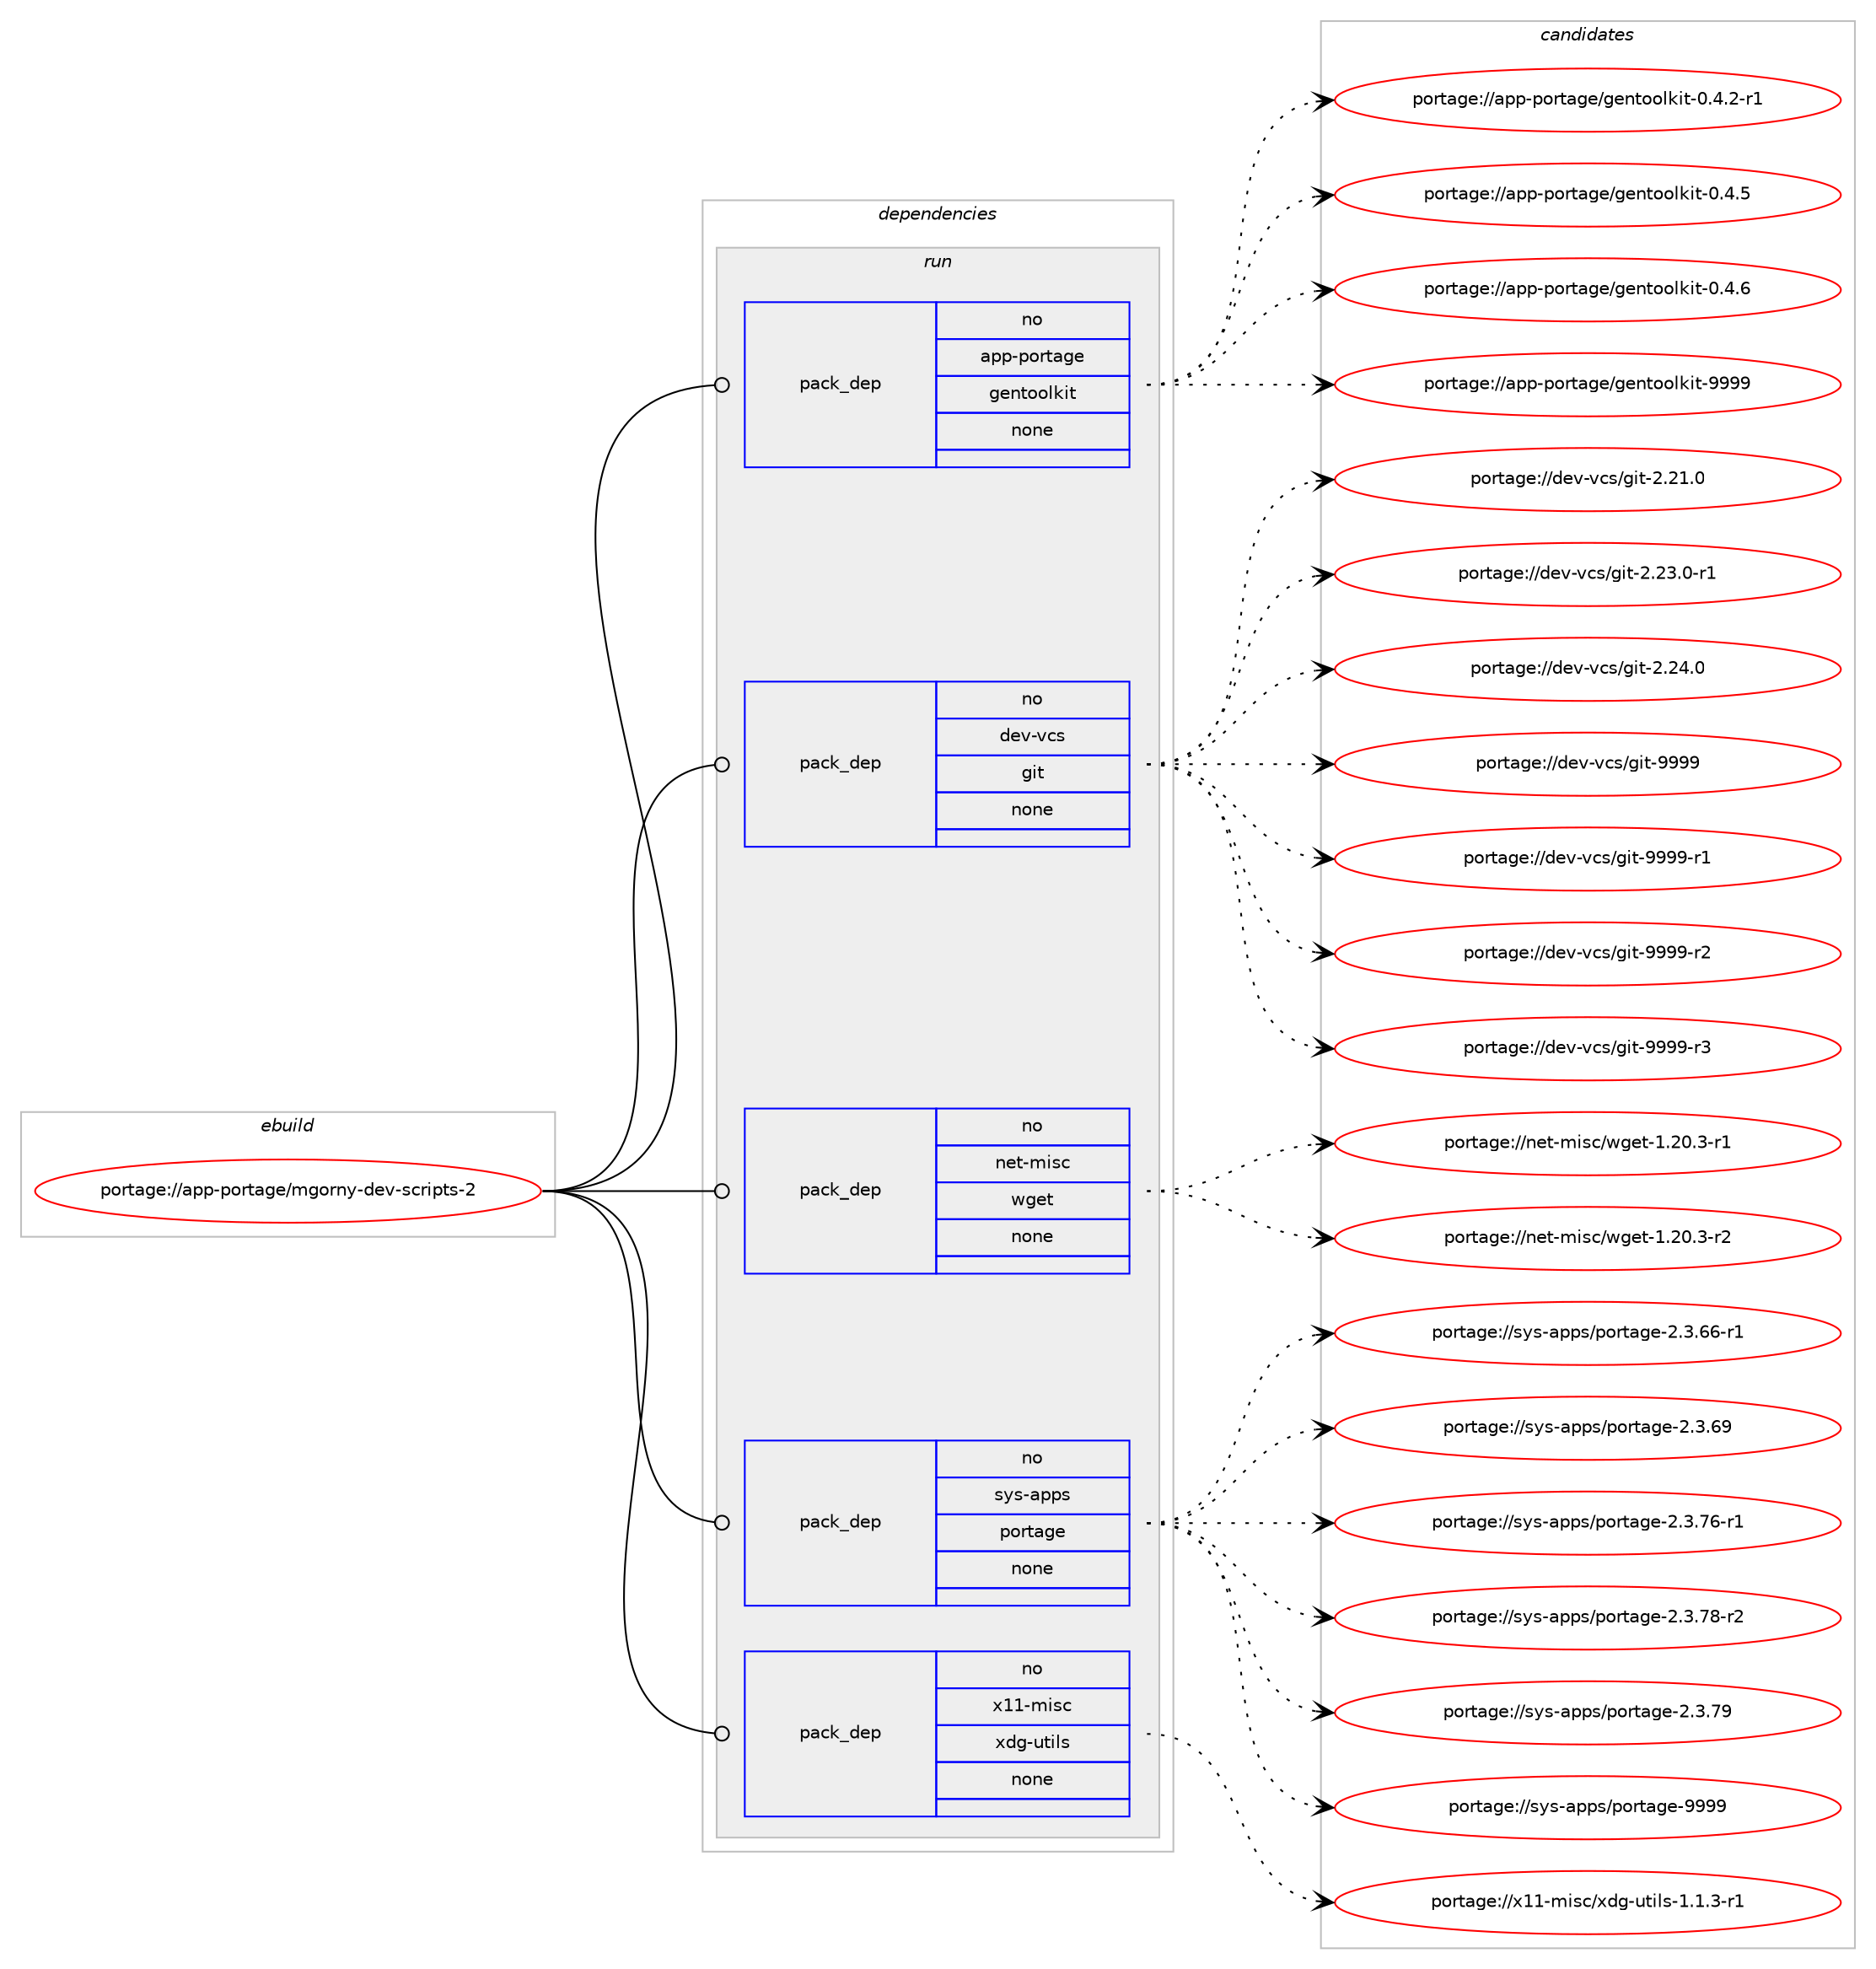 digraph prolog {

# *************
# Graph options
# *************

newrank=true;
concentrate=true;
compound=true;
graph [rankdir=LR,fontname=Helvetica,fontsize=10,ranksep=1.5];#, ranksep=2.5, nodesep=0.2];
edge  [arrowhead=vee];
node  [fontname=Helvetica,fontsize=10];

# **********
# The ebuild
# **********

subgraph cluster_leftcol {
color=gray;
rank=same;
label=<<i>ebuild</i>>;
id [label="portage://app-portage/mgorny-dev-scripts-2", color=red, width=4, href="../app-portage/mgorny-dev-scripts-2.svg"];
}

# ****************
# The dependencies
# ****************

subgraph cluster_midcol {
color=gray;
label=<<i>dependencies</i>>;
subgraph cluster_compile {
fillcolor="#eeeeee";
style=filled;
label=<<i>compile</i>>;
}
subgraph cluster_compileandrun {
fillcolor="#eeeeee";
style=filled;
label=<<i>compile and run</i>>;
}
subgraph cluster_run {
fillcolor="#eeeeee";
style=filled;
label=<<i>run</i>>;
subgraph pack30938 {
dependency41971 [label=<<TABLE BORDER="0" CELLBORDER="1" CELLSPACING="0" CELLPADDING="4" WIDTH="220"><TR><TD ROWSPAN="6" CELLPADDING="30">pack_dep</TD></TR><TR><TD WIDTH="110">no</TD></TR><TR><TD>app-portage</TD></TR><TR><TD>gentoolkit</TD></TR><TR><TD>none</TD></TR><TR><TD></TD></TR></TABLE>>, shape=none, color=blue];
}
id:e -> dependency41971:w [weight=20,style="solid",arrowhead="odot"];
subgraph pack30939 {
dependency41972 [label=<<TABLE BORDER="0" CELLBORDER="1" CELLSPACING="0" CELLPADDING="4" WIDTH="220"><TR><TD ROWSPAN="6" CELLPADDING="30">pack_dep</TD></TR><TR><TD WIDTH="110">no</TD></TR><TR><TD>dev-vcs</TD></TR><TR><TD>git</TD></TR><TR><TD>none</TD></TR><TR><TD></TD></TR></TABLE>>, shape=none, color=blue];
}
id:e -> dependency41972:w [weight=20,style="solid",arrowhead="odot"];
subgraph pack30940 {
dependency41973 [label=<<TABLE BORDER="0" CELLBORDER="1" CELLSPACING="0" CELLPADDING="4" WIDTH="220"><TR><TD ROWSPAN="6" CELLPADDING="30">pack_dep</TD></TR><TR><TD WIDTH="110">no</TD></TR><TR><TD>net-misc</TD></TR><TR><TD>wget</TD></TR><TR><TD>none</TD></TR><TR><TD></TD></TR></TABLE>>, shape=none, color=blue];
}
id:e -> dependency41973:w [weight=20,style="solid",arrowhead="odot"];
subgraph pack30941 {
dependency41974 [label=<<TABLE BORDER="0" CELLBORDER="1" CELLSPACING="0" CELLPADDING="4" WIDTH="220"><TR><TD ROWSPAN="6" CELLPADDING="30">pack_dep</TD></TR><TR><TD WIDTH="110">no</TD></TR><TR><TD>sys-apps</TD></TR><TR><TD>portage</TD></TR><TR><TD>none</TD></TR><TR><TD></TD></TR></TABLE>>, shape=none, color=blue];
}
id:e -> dependency41974:w [weight=20,style="solid",arrowhead="odot"];
subgraph pack30942 {
dependency41975 [label=<<TABLE BORDER="0" CELLBORDER="1" CELLSPACING="0" CELLPADDING="4" WIDTH="220"><TR><TD ROWSPAN="6" CELLPADDING="30">pack_dep</TD></TR><TR><TD WIDTH="110">no</TD></TR><TR><TD>x11-misc</TD></TR><TR><TD>xdg-utils</TD></TR><TR><TD>none</TD></TR><TR><TD></TD></TR></TABLE>>, shape=none, color=blue];
}
id:e -> dependency41975:w [weight=20,style="solid",arrowhead="odot"];
}
}

# **************
# The candidates
# **************

subgraph cluster_choices {
rank=same;
color=gray;
label=<<i>candidates</i>>;

subgraph choice30938 {
color=black;
nodesep=1;
choiceportage971121124511211111411697103101471031011101161111111081071051164548465246504511449 [label="portage://app-portage/gentoolkit-0.4.2-r1", color=red, width=4,href="../app-portage/gentoolkit-0.4.2-r1.svg"];
choiceportage97112112451121111141169710310147103101110116111111108107105116454846524653 [label="portage://app-portage/gentoolkit-0.4.5", color=red, width=4,href="../app-portage/gentoolkit-0.4.5.svg"];
choiceportage97112112451121111141169710310147103101110116111111108107105116454846524654 [label="portage://app-portage/gentoolkit-0.4.6", color=red, width=4,href="../app-portage/gentoolkit-0.4.6.svg"];
choiceportage971121124511211111411697103101471031011101161111111081071051164557575757 [label="portage://app-portage/gentoolkit-9999", color=red, width=4,href="../app-portage/gentoolkit-9999.svg"];
dependency41971:e -> choiceportage971121124511211111411697103101471031011101161111111081071051164548465246504511449:w [style=dotted,weight="100"];
dependency41971:e -> choiceportage97112112451121111141169710310147103101110116111111108107105116454846524653:w [style=dotted,weight="100"];
dependency41971:e -> choiceportage97112112451121111141169710310147103101110116111111108107105116454846524654:w [style=dotted,weight="100"];
dependency41971:e -> choiceportage971121124511211111411697103101471031011101161111111081071051164557575757:w [style=dotted,weight="100"];
}
subgraph choice30939 {
color=black;
nodesep=1;
choiceportage10010111845118991154710310511645504650494648 [label="portage://dev-vcs/git-2.21.0", color=red, width=4,href="../dev-vcs/git-2.21.0.svg"];
choiceportage100101118451189911547103105116455046505146484511449 [label="portage://dev-vcs/git-2.23.0-r1", color=red, width=4,href="../dev-vcs/git-2.23.0-r1.svg"];
choiceportage10010111845118991154710310511645504650524648 [label="portage://dev-vcs/git-2.24.0", color=red, width=4,href="../dev-vcs/git-2.24.0.svg"];
choiceportage1001011184511899115471031051164557575757 [label="portage://dev-vcs/git-9999", color=red, width=4,href="../dev-vcs/git-9999.svg"];
choiceportage10010111845118991154710310511645575757574511449 [label="portage://dev-vcs/git-9999-r1", color=red, width=4,href="../dev-vcs/git-9999-r1.svg"];
choiceportage10010111845118991154710310511645575757574511450 [label="portage://dev-vcs/git-9999-r2", color=red, width=4,href="../dev-vcs/git-9999-r2.svg"];
choiceportage10010111845118991154710310511645575757574511451 [label="portage://dev-vcs/git-9999-r3", color=red, width=4,href="../dev-vcs/git-9999-r3.svg"];
dependency41972:e -> choiceportage10010111845118991154710310511645504650494648:w [style=dotted,weight="100"];
dependency41972:e -> choiceportage100101118451189911547103105116455046505146484511449:w [style=dotted,weight="100"];
dependency41972:e -> choiceportage10010111845118991154710310511645504650524648:w [style=dotted,weight="100"];
dependency41972:e -> choiceportage1001011184511899115471031051164557575757:w [style=dotted,weight="100"];
dependency41972:e -> choiceportage10010111845118991154710310511645575757574511449:w [style=dotted,weight="100"];
dependency41972:e -> choiceportage10010111845118991154710310511645575757574511450:w [style=dotted,weight="100"];
dependency41972:e -> choiceportage10010111845118991154710310511645575757574511451:w [style=dotted,weight="100"];
}
subgraph choice30940 {
color=black;
nodesep=1;
choiceportage110101116451091051159947119103101116454946504846514511449 [label="portage://net-misc/wget-1.20.3-r1", color=red, width=4,href="../net-misc/wget-1.20.3-r1.svg"];
choiceportage110101116451091051159947119103101116454946504846514511450 [label="portage://net-misc/wget-1.20.3-r2", color=red, width=4,href="../net-misc/wget-1.20.3-r2.svg"];
dependency41973:e -> choiceportage110101116451091051159947119103101116454946504846514511449:w [style=dotted,weight="100"];
dependency41973:e -> choiceportage110101116451091051159947119103101116454946504846514511450:w [style=dotted,weight="100"];
}
subgraph choice30941 {
color=black;
nodesep=1;
choiceportage11512111545971121121154711211111411697103101455046514654544511449 [label="portage://sys-apps/portage-2.3.66-r1", color=red, width=4,href="../sys-apps/portage-2.3.66-r1.svg"];
choiceportage1151211154597112112115471121111141169710310145504651465457 [label="portage://sys-apps/portage-2.3.69", color=red, width=4,href="../sys-apps/portage-2.3.69.svg"];
choiceportage11512111545971121121154711211111411697103101455046514655544511449 [label="portage://sys-apps/portage-2.3.76-r1", color=red, width=4,href="../sys-apps/portage-2.3.76-r1.svg"];
choiceportage11512111545971121121154711211111411697103101455046514655564511450 [label="portage://sys-apps/portage-2.3.78-r2", color=red, width=4,href="../sys-apps/portage-2.3.78-r2.svg"];
choiceportage1151211154597112112115471121111141169710310145504651465557 [label="portage://sys-apps/portage-2.3.79", color=red, width=4,href="../sys-apps/portage-2.3.79.svg"];
choiceportage115121115459711211211547112111114116971031014557575757 [label="portage://sys-apps/portage-9999", color=red, width=4,href="../sys-apps/portage-9999.svg"];
dependency41974:e -> choiceportage11512111545971121121154711211111411697103101455046514654544511449:w [style=dotted,weight="100"];
dependency41974:e -> choiceportage1151211154597112112115471121111141169710310145504651465457:w [style=dotted,weight="100"];
dependency41974:e -> choiceportage11512111545971121121154711211111411697103101455046514655544511449:w [style=dotted,weight="100"];
dependency41974:e -> choiceportage11512111545971121121154711211111411697103101455046514655564511450:w [style=dotted,weight="100"];
dependency41974:e -> choiceportage1151211154597112112115471121111141169710310145504651465557:w [style=dotted,weight="100"];
dependency41974:e -> choiceportage115121115459711211211547112111114116971031014557575757:w [style=dotted,weight="100"];
}
subgraph choice30942 {
color=black;
nodesep=1;
choiceportage1204949451091051159947120100103451171161051081154549464946514511449 [label="portage://x11-misc/xdg-utils-1.1.3-r1", color=red, width=4,href="../x11-misc/xdg-utils-1.1.3-r1.svg"];
dependency41975:e -> choiceportage1204949451091051159947120100103451171161051081154549464946514511449:w [style=dotted,weight="100"];
}
}

}
